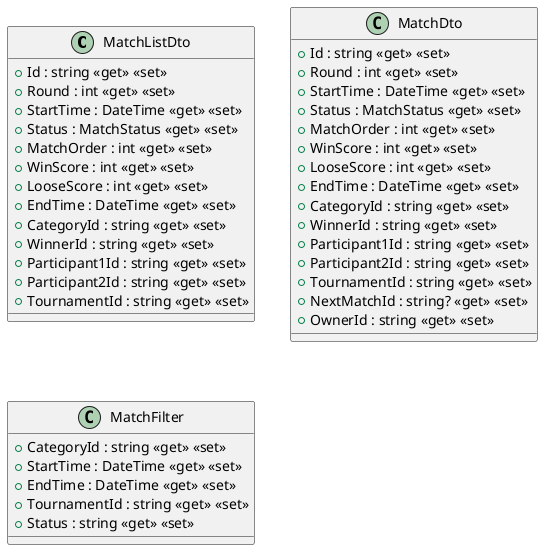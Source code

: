 @startuml
class MatchListDto {
    + Id : string <<get>> <<set>>
    + Round : int <<get>> <<set>>
    + StartTime : DateTime <<get>> <<set>>
    + Status : MatchStatus <<get>> <<set>>
    + MatchOrder : int <<get>> <<set>>
    + WinScore : int <<get>> <<set>>
    + LooseScore : int <<get>> <<set>>
    + EndTime : DateTime <<get>> <<set>>
    + CategoryId : string <<get>> <<set>>
    + WinnerId : string <<get>> <<set>>
    + Participant1Id : string <<get>> <<set>>
    + Participant2Id : string <<get>> <<set>>
    + TournamentId : string <<get>> <<set>>
}
class MatchDto {
    + Id : string <<get>> <<set>>
    + Round : int <<get>> <<set>>
    + StartTime : DateTime <<get>> <<set>>
    + Status : MatchStatus <<get>> <<set>>
    + MatchOrder : int <<get>> <<set>>
    + WinScore : int <<get>> <<set>>
    + LooseScore : int <<get>> <<set>>
    + EndTime : DateTime <<get>> <<set>>
    + CategoryId : string <<get>> <<set>>
    + WinnerId : string <<get>> <<set>>
    + Participant1Id : string <<get>> <<set>>
    + Participant2Id : string <<get>> <<set>>
    + TournamentId : string <<get>> <<set>>
    + NextMatchId : string? <<get>> <<set>>
    + OwnerId : string <<get>> <<set>>
}
class MatchFilter {
    + CategoryId : string <<get>> <<set>>
    + StartTime : DateTime <<get>> <<set>>
    + EndTime : DateTime <<get>> <<set>>
    + TournamentId : string <<get>> <<set>>
    + Status : string <<get>> <<set>>
}
@enduml
